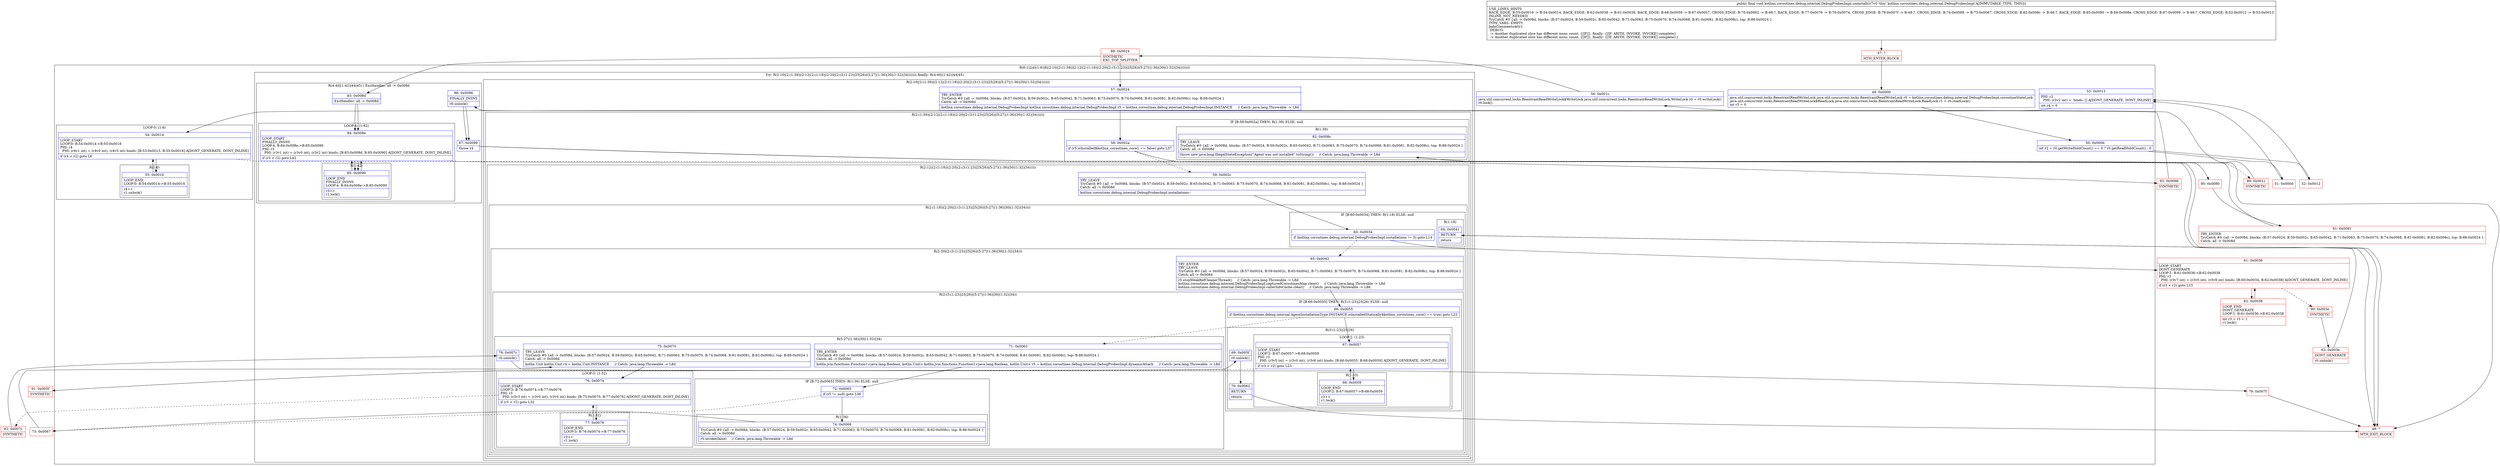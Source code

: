 digraph "CFG forkotlinx.coroutines.debug.internal.DebugProbesImpl.uninstall()V" {
subgraph cluster_Region_1283453018 {
label = "R(6:1|2|4|(1:6)|8|(2:10|(2:(1:39)|(2:12|(2:(1:18)|(2:20|(2:(3:(1:23)|25|26)|(5:27|(1:36)|30|(1:32)|34))))))))";
node [shape=record,color=blue];
Node_49 [shape=record,label="{49\:\ 0x0000|java.util.concurrent.locks.ReentrantReadWriteLock java.util.concurrent.locks.ReentrantReadWriteLock r0 = kotlinx.coroutines.debug.internal.DebugProbesImpl.coroutineStateLock\ljava.util.concurrent.locks.ReentrantReadWriteLock$ReadLock java.util.concurrent.locks.ReentrantReadWriteLock.ReadLock r1 = r0.readLock()\lint r3 = 0\l}"];
Node_50 [shape=record,label="{50\:\ 0x000b|int r2 = r0.getWriteHoldCount() == 0 ? r0.getReadHoldCount() : 0\l}"];
Node_53 [shape=record,label="{53\:\ 0x0013|PHI: r2 \l  PHI: (r2v2 int) =  binds: [] A[DONT_GENERATE, DONT_INLINE]\l|int r4 = 0\l}"];
subgraph cluster_LoopRegion_662327839 {
label = "LOOP:0: (1:6)";
node [shape=record,color=blue];
Node_54 [shape=record,label="{54\:\ 0x0014|LOOP_START\lLOOP:0: B:54:0x0014\-\>B:55:0x0016\lPHI: r4 \l  PHI: (r4v1 int) = (r4v0 int), (r4v5 int) binds: [B:53:0x0013, B:55:0x0016] A[DONT_GENERATE, DONT_INLINE]\l|if (r4 \< r2) goto L6\l}"];
subgraph cluster_Region_478444249 {
label = "R(1:6)";
node [shape=record,color=blue];
Node_55 [shape=record,label="{55\:\ 0x0016|LOOP_END\lLOOP:0: B:54:0x0014\-\>B:55:0x0016\l|r4++\lr1.unlock()\l}"];
}
}
Node_56 [shape=record,label="{56\:\ 0x001c|java.util.concurrent.locks.ReentrantReadWriteLock$WriteLock java.util.concurrent.locks.ReentrantReadWriteLock.WriteLock r0 = r0.writeLock()\lr0.lock()\l}"];
subgraph cluster_TryCatchRegion_141938690 {
label = "Try: R(2:10|(2:(1:39)|(2:12|(2:(1:18)|(2:20|(2:(3:(1:23)|25|26)|(5:27|(1:36)|30|(1:32)|34))))))) finally: R(4:40|(1:42)|44|45)";
node [shape=record,color=blue];
subgraph cluster_Region_147522896 {
label = "R(2:10|(2:(1:39)|(2:12|(2:(1:18)|(2:20|(2:(3:(1:23)|25|26)|(5:27|(1:36)|30|(1:32)|34)))))))";
node [shape=record,color=blue];
Node_57 [shape=record,label="{57\:\ 0x0024|TRY_ENTER\lTryCatch #0 \{all \-\> 0x008d, blocks: (B:57:0x0024, B:59:0x002c, B:65:0x0042, B:71:0x0063, B:75:0x0070, B:74:0x0068, B:81:0x0081, B:82:0x008c), top: B:88:0x0024 \}\lCatch: all \-\> 0x008d\l|kotlinx.coroutines.debug.internal.DebugProbesImpl kotlinx.coroutines.debug.internal.DebugProbesImpl r5 = kotlinx.coroutines.debug.internal.DebugProbesImpl.INSTANCE     \/\/ Catch: java.lang.Throwable \-\> L8d\l}"];
subgraph cluster_Region_654981359 {
label = "R(2:(1:39)|(2:12|(2:(1:18)|(2:20|(2:(3:(1:23)|25|26)|(5:27|(1:36)|30|(1:32)|34))))))";
node [shape=record,color=blue];
subgraph cluster_IfRegion_722725737 {
label = "IF [B:58:0x002a] THEN: R(1:39) ELSE: null";
node [shape=record,color=blue];
Node_58 [shape=record,label="{58\:\ 0x002a|if (r5.isInstalled$kotlinx_coroutines_core() == false) goto L37\l}"];
subgraph cluster_Region_1191700087 {
label = "R(1:39)";
node [shape=record,color=blue];
Node_82 [shape=record,label="{82\:\ 0x008c|TRY_LEAVE\lTryCatch #0 \{all \-\> 0x008d, blocks: (B:57:0x0024, B:59:0x002c, B:65:0x0042, B:71:0x0063, B:75:0x0070, B:74:0x0068, B:81:0x0081, B:82:0x008c), top: B:88:0x0024 \}\lCatch: all \-\> 0x008d\l|throw new java.lang.IllegalStateException(\"Agent was not installed\".toString())     \/\/ Catch: java.lang.Throwable \-\> L8d\l}"];
}
}
subgraph cluster_Region_1688260919 {
label = "R(2:12|(2:(1:18)|(2:20|(2:(3:(1:23)|25|26)|(5:27|(1:36)|30|(1:32)|34)))))";
node [shape=record,color=blue];
Node_59 [shape=record,label="{59\:\ 0x002c|TRY_LEAVE\lTryCatch #0 \{all \-\> 0x008d, blocks: (B:57:0x0024, B:59:0x002c, B:65:0x0042, B:71:0x0063, B:75:0x0070, B:74:0x0068, B:81:0x0081, B:82:0x008c), top: B:88:0x0024 \}\lCatch: all \-\> 0x008d\l|kotlinx.coroutines.debug.internal.DebugProbesImpl.installations\-\-\l}"];
subgraph cluster_Region_1123285089 {
label = "R(2:(1:18)|(2:20|(2:(3:(1:23)|25|26)|(5:27|(1:36)|30|(1:32)|34))))";
node [shape=record,color=blue];
subgraph cluster_IfRegion_885554576 {
label = "IF [B:60:0x0034] THEN: R(1:18) ELSE: null";
node [shape=record,color=blue];
Node_60 [shape=record,label="{60\:\ 0x0034|if (kotlinx.coroutines.debug.internal.DebugProbesImpl.installations != 0) goto L14\l}"];
subgraph cluster_Region_1275330848 {
label = "R(1:18)";
node [shape=record,color=blue];
Node_64 [shape=record,label="{64\:\ 0x0041|RETURN\l|return\l}"];
}
}
subgraph cluster_Region_484694486 {
label = "R(2:20|(2:(3:(1:23)|25|26)|(5:27|(1:36)|30|(1:32)|34)))";
node [shape=record,color=blue];
Node_65 [shape=record,label="{65\:\ 0x0042|TRY_ENTER\lTRY_LEAVE\lTryCatch #0 \{all \-\> 0x008d, blocks: (B:57:0x0024, B:59:0x002c, B:65:0x0042, B:71:0x0063, B:75:0x0070, B:74:0x0068, B:81:0x0081, B:82:0x008c), top: B:88:0x0024 \}\lCatch: all \-\> 0x008d\l|r5.stopWeakRefCleanerThread()     \/\/ Catch: java.lang.Throwable \-\> L8d\lkotlinx.coroutines.debug.internal.DebugProbesImpl.capturedCoroutinesMap.clear()     \/\/ Catch: java.lang.Throwable \-\> L8d\lkotlinx.coroutines.debug.internal.DebugProbesImpl.callerInfoCache.clear()     \/\/ Catch: java.lang.Throwable \-\> L8d\l}"];
subgraph cluster_Region_785336574 {
label = "R(2:(3:(1:23)|25|26)|(5:27|(1:36)|30|(1:32)|34))";
node [shape=record,color=blue];
subgraph cluster_IfRegion_1931648438 {
label = "IF [B:66:0x0055] THEN: R(3:(1:23)|25|26) ELSE: null";
node [shape=record,color=blue];
Node_66 [shape=record,label="{66\:\ 0x0055|if (kotlinx.coroutines.debug.internal.AgentInstallationType.INSTANCE.isInstalledStatically$kotlinx_coroutines_core() == true) goto L22\l}"];
subgraph cluster_Region_1449043108 {
label = "R(3:(1:23)|25|26)";
node [shape=record,color=blue];
subgraph cluster_LoopRegion_115281516 {
label = "LOOP:2: (1:23)";
node [shape=record,color=blue];
Node_67 [shape=record,label="{67\:\ 0x0057|LOOP_START\lLOOP:2: B:67:0x0057\-\>B:68:0x0059\lPHI: r3 \l  PHI: (r3v5 int) = (r3v0 int), (r3v6 int) binds: [B:66:0x0055, B:68:0x0059] A[DONT_GENERATE, DONT_INLINE]\l|if (r3 \< r2) goto L23\l}"];
subgraph cluster_Region_279862937 {
label = "R(1:23)";
node [shape=record,color=blue];
Node_68 [shape=record,label="{68\:\ 0x0059|LOOP_END\lLOOP:2: B:67:0x0057\-\>B:68:0x0059\l|r3++\lr1.lock()\l}"];
}
}
Node_69 [shape=record,label="{69\:\ 0x005f|r0.unlock()\l}"];
Node_70 [shape=record,label="{70\:\ 0x0062|RETURN\l|return\l}"];
}
}
subgraph cluster_Region_50763821 {
label = "R(5:27|(1:36)|30|(1:32)|34)";
node [shape=record,color=blue];
Node_71 [shape=record,label="{71\:\ 0x0063|TRY_ENTER\lTryCatch #0 \{all \-\> 0x008d, blocks: (B:57:0x0024, B:59:0x002c, B:65:0x0042, B:71:0x0063, B:75:0x0070, B:74:0x0068, B:81:0x0081, B:82:0x008c), top: B:88:0x0024 \}\lCatch: all \-\> 0x008d\l|kotlin.jvm.functions.Function1\<java.lang.Boolean, kotlin.Unit\> kotlin.jvm.functions.Function1\<java.lang.Boolean, kotlin.Unit\> r5 = kotlinx.coroutines.debug.internal.DebugProbesImpl.dynamicAttach     \/\/ Catch: java.lang.Throwable \-\> L8d\l}"];
subgraph cluster_IfRegion_1127906855 {
label = "IF [B:72:0x0065] THEN: R(1:36) ELSE: null";
node [shape=record,color=blue];
Node_72 [shape=record,label="{72\:\ 0x0065|if (r5 != null) goto L36\l}"];
subgraph cluster_Region_319492757 {
label = "R(1:36)";
node [shape=record,color=blue];
Node_74 [shape=record,label="{74\:\ 0x0068|TryCatch #0 \{all \-\> 0x008d, blocks: (B:57:0x0024, B:59:0x002c, B:65:0x0042, B:71:0x0063, B:75:0x0070, B:74:0x0068, B:81:0x0081, B:82:0x008c), top: B:88:0x0024 \}\lCatch: all \-\> 0x008d\l|r5.invoke(false)     \/\/ Catch: java.lang.Throwable \-\> L8d\l}"];
}
}
Node_75 [shape=record,label="{75\:\ 0x0070|TRY_LEAVE\lTryCatch #0 \{all \-\> 0x008d, blocks: (B:57:0x0024, B:59:0x002c, B:65:0x0042, B:71:0x0063, B:75:0x0070, B:74:0x0068, B:81:0x0081, B:82:0x008c), top: B:88:0x0024 \}\lCatch: all \-\> 0x008d\l|kotlin.Unit kotlin.Unit r4 = kotlin.Unit.INSTANCE     \/\/ Catch: java.lang.Throwable \-\> L8d\l}"];
subgraph cluster_LoopRegion_1654059897 {
label = "LOOP:3: (1:32)";
node [shape=record,color=blue];
Node_76 [shape=record,label="{76\:\ 0x0074|LOOP_START\lLOOP:3: B:76:0x0074\-\>B:77:0x0076\lPHI: r3 \l  PHI: (r3v3 int) = (r3v0 int), (r3v4 int) binds: [B:75:0x0070, B:77:0x0076] A[DONT_GENERATE, DONT_INLINE]\l|if (r3 \< r2) goto L32\l}"];
subgraph cluster_Region_202183691 {
label = "R(1:32)";
node [shape=record,color=blue];
Node_77 [shape=record,label="{77\:\ 0x0076|LOOP_END\lLOOP:3: B:76:0x0074\-\>B:77:0x0076\l|r3++\lr1.lock()\l}"];
}
}
Node_78 [shape=record,label="{78\:\ 0x007c|r0.unlock()\l}"];
}
}
}
}
}
}
}
subgraph cluster_Region_2102680143 {
label = "R(4:40|(1:42)|44|45) | ExcHandler: all \-\> 0x008d\l";
node [shape=record,color=blue];
Node_83 [shape=record,label="{83\:\ 0x008d|ExcHandler: all \-\> 0x008d\l}"];
subgraph cluster_LoopRegion_11415395 {
label = "LOOP:4: (1:42)";
node [shape=record,color=blue];
Node_84 [shape=record,label="{84\:\ 0x008e|LOOP_START\lFINALLY_INSNS\lLOOP:4: B:84:0x008e\-\>B:85:0x0090\lPHI: r3 \l  PHI: (r3v1 int) = (r3v0 int), (r3v2 int) binds: [B:83:0x008d, B:85:0x0090] A[DONT_GENERATE, DONT_INLINE]\l|if (r3 \< r2) goto L42\l}"];
subgraph cluster_Region_1069799664 {
label = "R(1:42)";
node [shape=record,color=blue];
Node_85 [shape=record,label="{85\:\ 0x0090|LOOP_END\lFINALLY_INSNS\lLOOP:4: B:84:0x008e\-\>B:85:0x0090\l|r3++\lr1.lock()\l}"];
}
}
Node_86 [shape=record,label="{86\:\ 0x0096|FINALLY_INSNS\l|r0.unlock()\l}"];
Node_87 [shape=record,label="{87\:\ 0x0099|throw r4\l}"];
}
}
}
subgraph cluster_Region_2102680143 {
label = "R(4:40|(1:42)|44|45) | ExcHandler: all \-\> 0x008d\l";
node [shape=record,color=blue];
Node_83 [shape=record,label="{83\:\ 0x008d|ExcHandler: all \-\> 0x008d\l}"];
subgraph cluster_LoopRegion_11415395 {
label = "LOOP:4: (1:42)";
node [shape=record,color=blue];
Node_84 [shape=record,label="{84\:\ 0x008e|LOOP_START\lFINALLY_INSNS\lLOOP:4: B:84:0x008e\-\>B:85:0x0090\lPHI: r3 \l  PHI: (r3v1 int) = (r3v0 int), (r3v2 int) binds: [B:83:0x008d, B:85:0x0090] A[DONT_GENERATE, DONT_INLINE]\l|if (r3 \< r2) goto L42\l}"];
subgraph cluster_Region_1069799664 {
label = "R(1:42)";
node [shape=record,color=blue];
Node_85 [shape=record,label="{85\:\ 0x0090|LOOP_END\lFINALLY_INSNS\lLOOP:4: B:84:0x008e\-\>B:85:0x0090\l|r3++\lr1.lock()\l}"];
}
}
Node_86 [shape=record,label="{86\:\ 0x0096|FINALLY_INSNS\l|r0.unlock()\l}"];
Node_87 [shape=record,label="{87\:\ 0x0099|throw r4\l}"];
}
Node_47 [shape=record,color=red,label="{47\:\ ?|MTH_ENTER_BLOCK\l}"];
Node_51 [shape=record,color=red,label="{51\:\ 0x000d}"];
Node_89 [shape=record,color=red,label="{89\:\ 0x001c|SYNTHETIC\l}"];
Node_88 [shape=record,color=red,label="{88\:\ 0x0024|SYNTHETIC\lEXC_TOP_SPLITTER\l}"];
Node_61 [shape=record,color=red,label="{61\:\ 0x0036|LOOP_START\lDONT_GENERATE\lLOOP:1: B:61:0x0036\-\>B:62:0x0038\lPHI: r3 \l  PHI: (r3v7 int) = (r3v0 int), (r3v8 int) binds: [B:60:0x0034, B:62:0x0038] A[DONT_GENERATE, DONT_INLINE]\l|if (r3 \< r2) goto L15\l}"];
Node_62 [shape=record,color=red,label="{62\:\ 0x0038|LOOP_END\lDONT_GENERATE\lLOOP:1: B:61:0x0036\-\>B:62:0x0038\l|int r3 = r3 + 1\lr1.lock()\l}"];
Node_90 [shape=record,color=red,label="{90\:\ 0x003e|SYNTHETIC\l}"];
Node_63 [shape=record,color=red,label="{63\:\ 0x003e|DONT_GENERATE\l|r0.unlock()\l}"];
Node_48 [shape=record,color=red,label="{48\:\ ?|MTH_EXIT_BLOCK\l}"];
Node_91 [shape=record,color=red,label="{91\:\ 0x005f|SYNTHETIC\l}"];
Node_73 [shape=record,color=red,label="{73\:\ 0x0067}"];
Node_92 [shape=record,color=red,label="{92\:\ 0x007c|SYNTHETIC\l}"];
Node_79 [shape=record,color=red,label="{79\:\ 0x007f}"];
Node_80 [shape=record,color=red,label="{80\:\ 0x0080}"];
Node_81 [shape=record,color=red,label="{81\:\ 0x0081|TRY_ENTER\lTryCatch #0 \{all \-\> 0x008d, blocks: (B:57:0x0024, B:59:0x002c, B:65:0x0042, B:71:0x0063, B:75:0x0070, B:74:0x0068, B:81:0x0081, B:82:0x008c), top: B:88:0x0024 \}\lCatch: all \-\> 0x008d\l}"];
Node_93 [shape=record,color=red,label="{93\:\ 0x0096|SYNTHETIC\l}"];
Node_52 [shape=record,color=red,label="{52\:\ 0x0012}"];
MethodNode[shape=record,label="{public final void kotlinx.coroutines.debug.internal.DebugProbesImpl.uninstall((r7v0 'this' kotlinx.coroutines.debug.internal.DebugProbesImpl A[IMMUTABLE_TYPE, THIS]))  | USE_LINES_HINTS\lBACK_EDGE: B:55:0x0016 \-\> B:54:0x0014, BACK_EDGE: B:62:0x0038 \-\> B:61:0x0036, BACK_EDGE: B:68:0x0059 \-\> B:67:0x0057, CROSS_EDGE: B:70:0x0062 \-\> B:48:?, BACK_EDGE: B:77:0x0076 \-\> B:76:0x0074, CROSS_EDGE: B:79:0x007f \-\> B:48:?, CROSS_EDGE: B:74:0x0068 \-\> B:73:0x0067, CROSS_EDGE: B:82:0x008c \-\> B:48:?, BACK_EDGE: B:85:0x0090 \-\> B:84:0x008e, CROSS_EDGE: B:87:0x0099 \-\> B:48:?, CROSS_EDGE: B:52:0x0012 \-\> B:53:0x0013\lINLINE_NOT_NEEDED\lTryCatch #0 \{all \-\> 0x008d, blocks: (B:57:0x0024, B:59:0x002c, B:65:0x0042, B:71:0x0063, B:75:0x0070, B:74:0x0068, B:81:0x0081, B:82:0x008c), top: B:88:0x0024 \}\lTYPE_VARS: EMPTY\lJadxCommentsAttr\{\l DEBUG: \l \-\> Another duplicated slice has different insns count: \{[IF]\}, finally: \{[IF, ARITH, INVOKE, INVOKE] complete\}\l \-\> Another duplicated slice has different insns count: \{[IF]\}, finally: \{[IF, ARITH, INVOKE, INVOKE] complete\}\}\l}"];
MethodNode -> Node_47;Node_49 -> Node_50;
Node_50 -> Node_51;
Node_50 -> Node_52;
Node_53 -> Node_54;
Node_54 -> Node_55;
Node_54 -> Node_89[style=dashed];
Node_55 -> Node_54;
Node_56 -> Node_88;
Node_57 -> Node_58;
Node_58 -> Node_59[style=dashed];
Node_58 -> Node_80;
Node_82 -> Node_48;
Node_59 -> Node_60;
Node_60 -> Node_61;
Node_60 -> Node_65[style=dashed];
Node_64 -> Node_48;
Node_65 -> Node_66;
Node_66 -> Node_67;
Node_66 -> Node_71[style=dashed];
Node_67 -> Node_68;
Node_67 -> Node_91[style=dashed];
Node_68 -> Node_67;
Node_69 -> Node_70;
Node_70 -> Node_48;
Node_71 -> Node_72;
Node_72 -> Node_73[style=dashed];
Node_72 -> Node_74;
Node_74 -> Node_73;
Node_75 -> Node_76;
Node_76 -> Node_77;
Node_76 -> Node_92[style=dashed];
Node_77 -> Node_76;
Node_78 -> Node_79;
Node_83 -> Node_84;
Node_84 -> Node_85;
Node_84 -> Node_93[style=dashed];
Node_85 -> Node_84;
Node_86 -> Node_87;
Node_87 -> Node_48;
Node_83 -> Node_84;
Node_84 -> Node_85;
Node_84 -> Node_93[style=dashed];
Node_85 -> Node_84;
Node_86 -> Node_87;
Node_87 -> Node_48;
Node_47 -> Node_49;
Node_51 -> Node_53;
Node_89 -> Node_56;
Node_88 -> Node_57;
Node_88 -> Node_83;
Node_61 -> Node_62;
Node_61 -> Node_90[style=dashed];
Node_62 -> Node_61;
Node_90 -> Node_63;
Node_63 -> Node_64;
Node_91 -> Node_69;
Node_73 -> Node_75;
Node_92 -> Node_78;
Node_79 -> Node_48;
Node_80 -> Node_81;
Node_81 -> Node_82;
Node_93 -> Node_86;
Node_52 -> Node_53;
}

